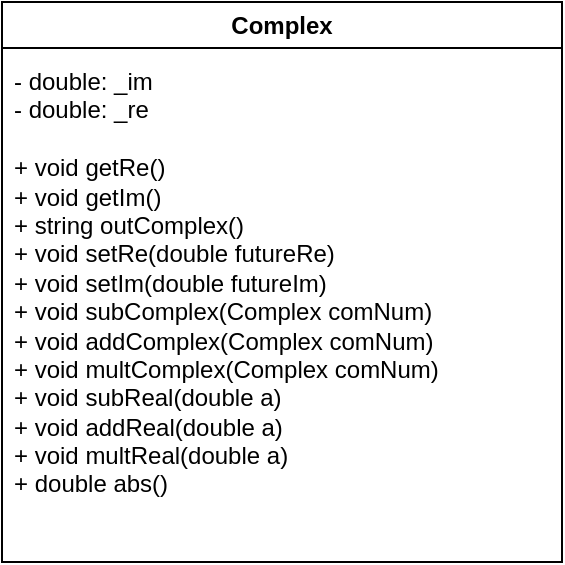 <mxfile version="12.0.2" type="device" pages="1"><diagram name="Page-1" id="e7e014a7-5840-1c2e-5031-d8a46d1fe8dd"><mxGraphModel dx="823" dy="468" grid="1" gridSize="10" guides="1" tooltips="1" connect="1" arrows="1" fold="1" page="1" pageScale="1" pageWidth="1169" pageHeight="826" background="#ffffff" math="0" shadow="0"><root><mxCell id="0"/><mxCell id="1" parent="0"/><mxCell id="2" value="Complex" style="swimlane;whiteSpace=wrap" parent="1" vertex="1"><mxGeometry x="160" y="60" width="280" height="280" as="geometry"><mxRectangle x="160" y="60" width="80" height="23" as="alternateBounds"/></mxGeometry></mxCell><mxCell id="A_zb_6rYug9zkSUYxbL8-41" value="- double: _im&lt;br&gt;- double: _re&lt;br&gt;&lt;br&gt;+ void getRe()&lt;br&gt;+ void getIm()&lt;br&gt;+ string outComplex()&lt;br&gt;+ void setRe(double futureRe)&lt;br&gt;+ void setIm(double futureIm)&lt;br&gt;+ void subComplex(Complex comNum)&lt;br&gt;+ void addComplex(Complex comNum)&lt;br&gt;+ void multComplex(Complex comNum)&lt;br&gt;+ void subReal(double a)&lt;br&gt;+ void addReal(double a)&lt;br&gt;+ void multReal(double a)&lt;br&gt;+ double abs()" style="text;html=1;resizable=0;points=[];autosize=1;align=left;verticalAlign=top;spacingTop=-4;" vertex="1" parent="1"><mxGeometry x="164" y="90" width="230" height="210" as="geometry"/></mxCell></root></mxGraphModel></diagram></mxfile>